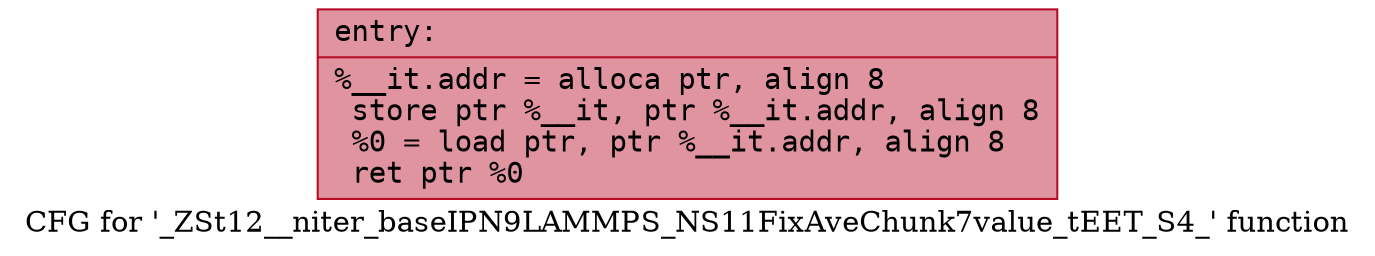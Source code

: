 digraph "CFG for '_ZSt12__niter_baseIPN9LAMMPS_NS11FixAveChunk7value_tEET_S4_' function" {
	label="CFG for '_ZSt12__niter_baseIPN9LAMMPS_NS11FixAveChunk7value_tEET_S4_' function";

	Node0x5612895ae1d0 [shape=record,color="#b70d28ff", style=filled, fillcolor="#b70d2870" fontname="Courier",label="{entry:\l|  %__it.addr = alloca ptr, align 8\l  store ptr %__it, ptr %__it.addr, align 8\l  %0 = load ptr, ptr %__it.addr, align 8\l  ret ptr %0\l}"];
}
